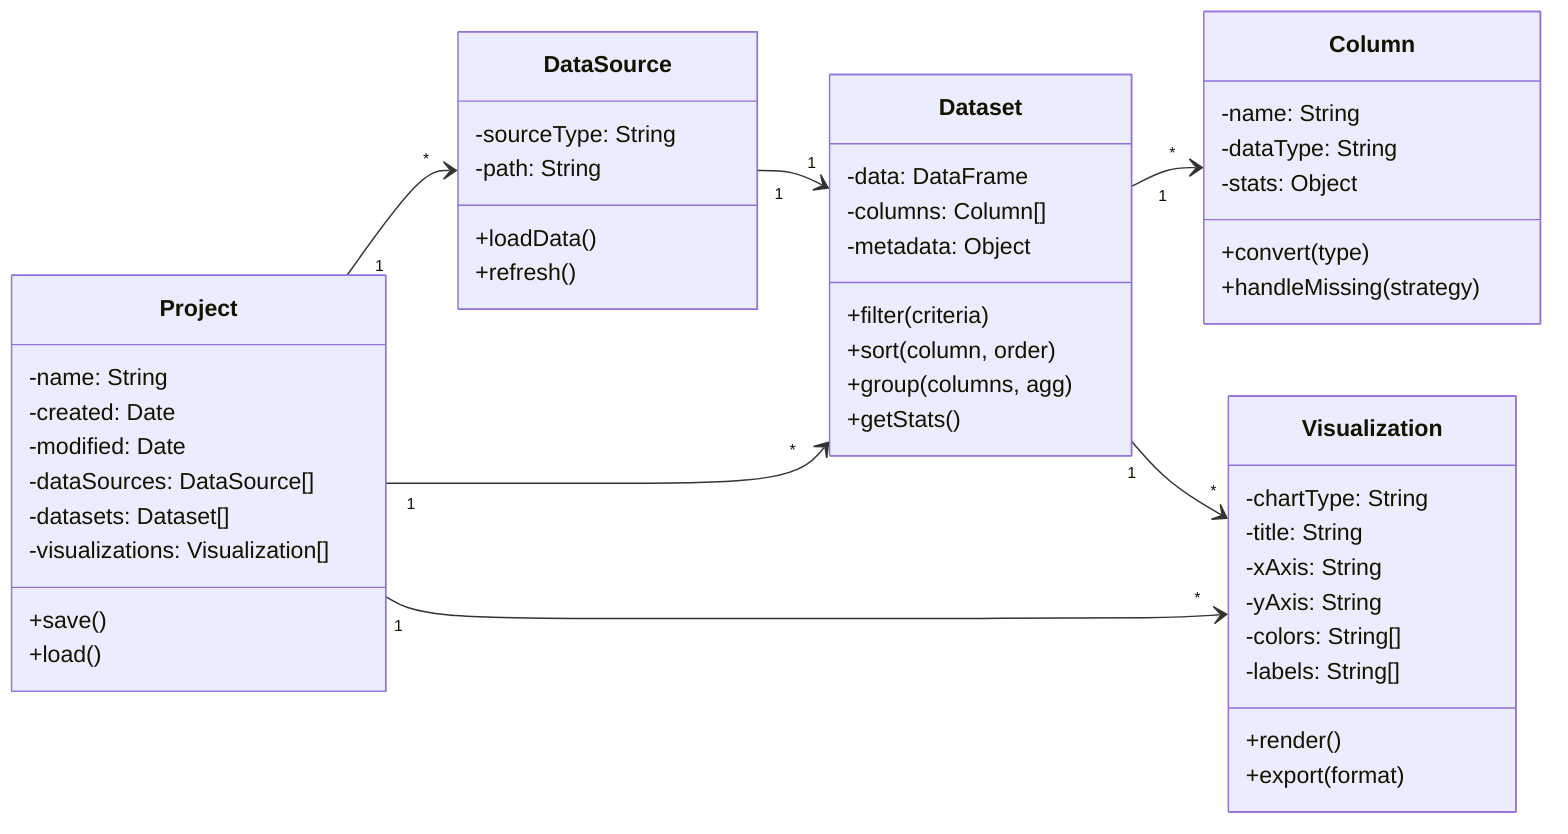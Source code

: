 classDiagram
    direction LR
    
    DataSource "1" --> "1" Dataset
    Dataset "1" --> "*" Column
    Dataset "1" --> "*" Visualization
    Project "1" --> "*" DataSource
    Project "1" --> "*" Dataset
    Project "1" --> "*" Visualization
    
    class DataSource {
        -sourceType: String
        -path: String
        +loadData()
        +refresh()
    }
    
    class Dataset {
        -data: DataFrame
        -columns: Column[]
        -metadata: Object
        +filter(criteria)
        +sort(column, order)
        +group(columns, agg)
        +getStats()
    }
    
    class Column {
        -name: String
        -dataType: String
        -stats: Object
        +convert(type)
        +handleMissing(strategy)
    }
    
    class Visualization {
        -chartType: String
        -title: String
        -xAxis: String
        -yAxis: String
        -colors: String[]
        -labels: String[]
        +render()
        +export(format)
    }
    
    class Project {
        -name: String
        -created: Date
        -modified: Date
        -dataSources: DataSource[]
        -datasets: Dataset[]
        -visualizations: Visualization[]
        +save()
        +load()
    }